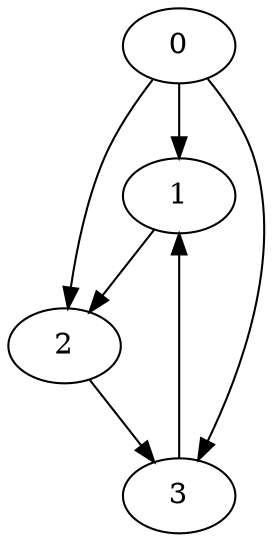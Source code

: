 digraph G {
	0;
	1;
	2;
	3;

	0 -> 1 [village=Triangle; name=toA; heightLimit=3; weight=25; primaryType=sideStreet; secondaryType=tunnel;];
	0 -> 2 [village=Triangle; name=toB; heightLimit=3; weight=25; primaryType=sideStreet; secondaryType=oneWayStreet;];
	0 -> 3 [village=Triangle; name=toC; heightLimit=3; weight=25; primaryType=sideStreet; secondaryType=none;];
	1 -> 2 [village=Triangle; name=AB; heightLimit=10; weight=15; primaryType=mainStreet; secondaryType=none;];
	2 -> 3 [village=Triangle; name=BC; heightLimit=10; weight=15; primaryType=mainStreet; secondaryType=none;];
	3 -> 1 [village=Triangle; name=CA; heightLimit=10; weight=100; primaryType=mainStreet; secondaryType=none;];

}